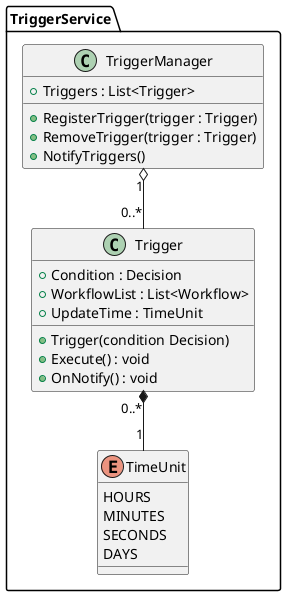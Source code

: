 @startuml
package TriggerService {
    class Trigger {
        +Condition : Decision
        +Trigger(condition Decision)
        +WorkflowList : List<Workflow>
        +UpdateTime : TimeUnit
        +Execute() : void
        +OnNotify() : void
    }
    
    class TriggerManager {
        +Triggers : List<Trigger>
        +RegisterTrigger(trigger : Trigger)
        +RemoveTrigger(trigger : Trigger)
        +NotifyTriggers()
    }
    
    enum TimeUnit {
        HOURS
        MINUTES
        SECONDS
        DAYS
    }
}

TriggerManager "1" o-- "0..*" Trigger
Trigger "0..*" *-- "1" TimeUnit
@enduml